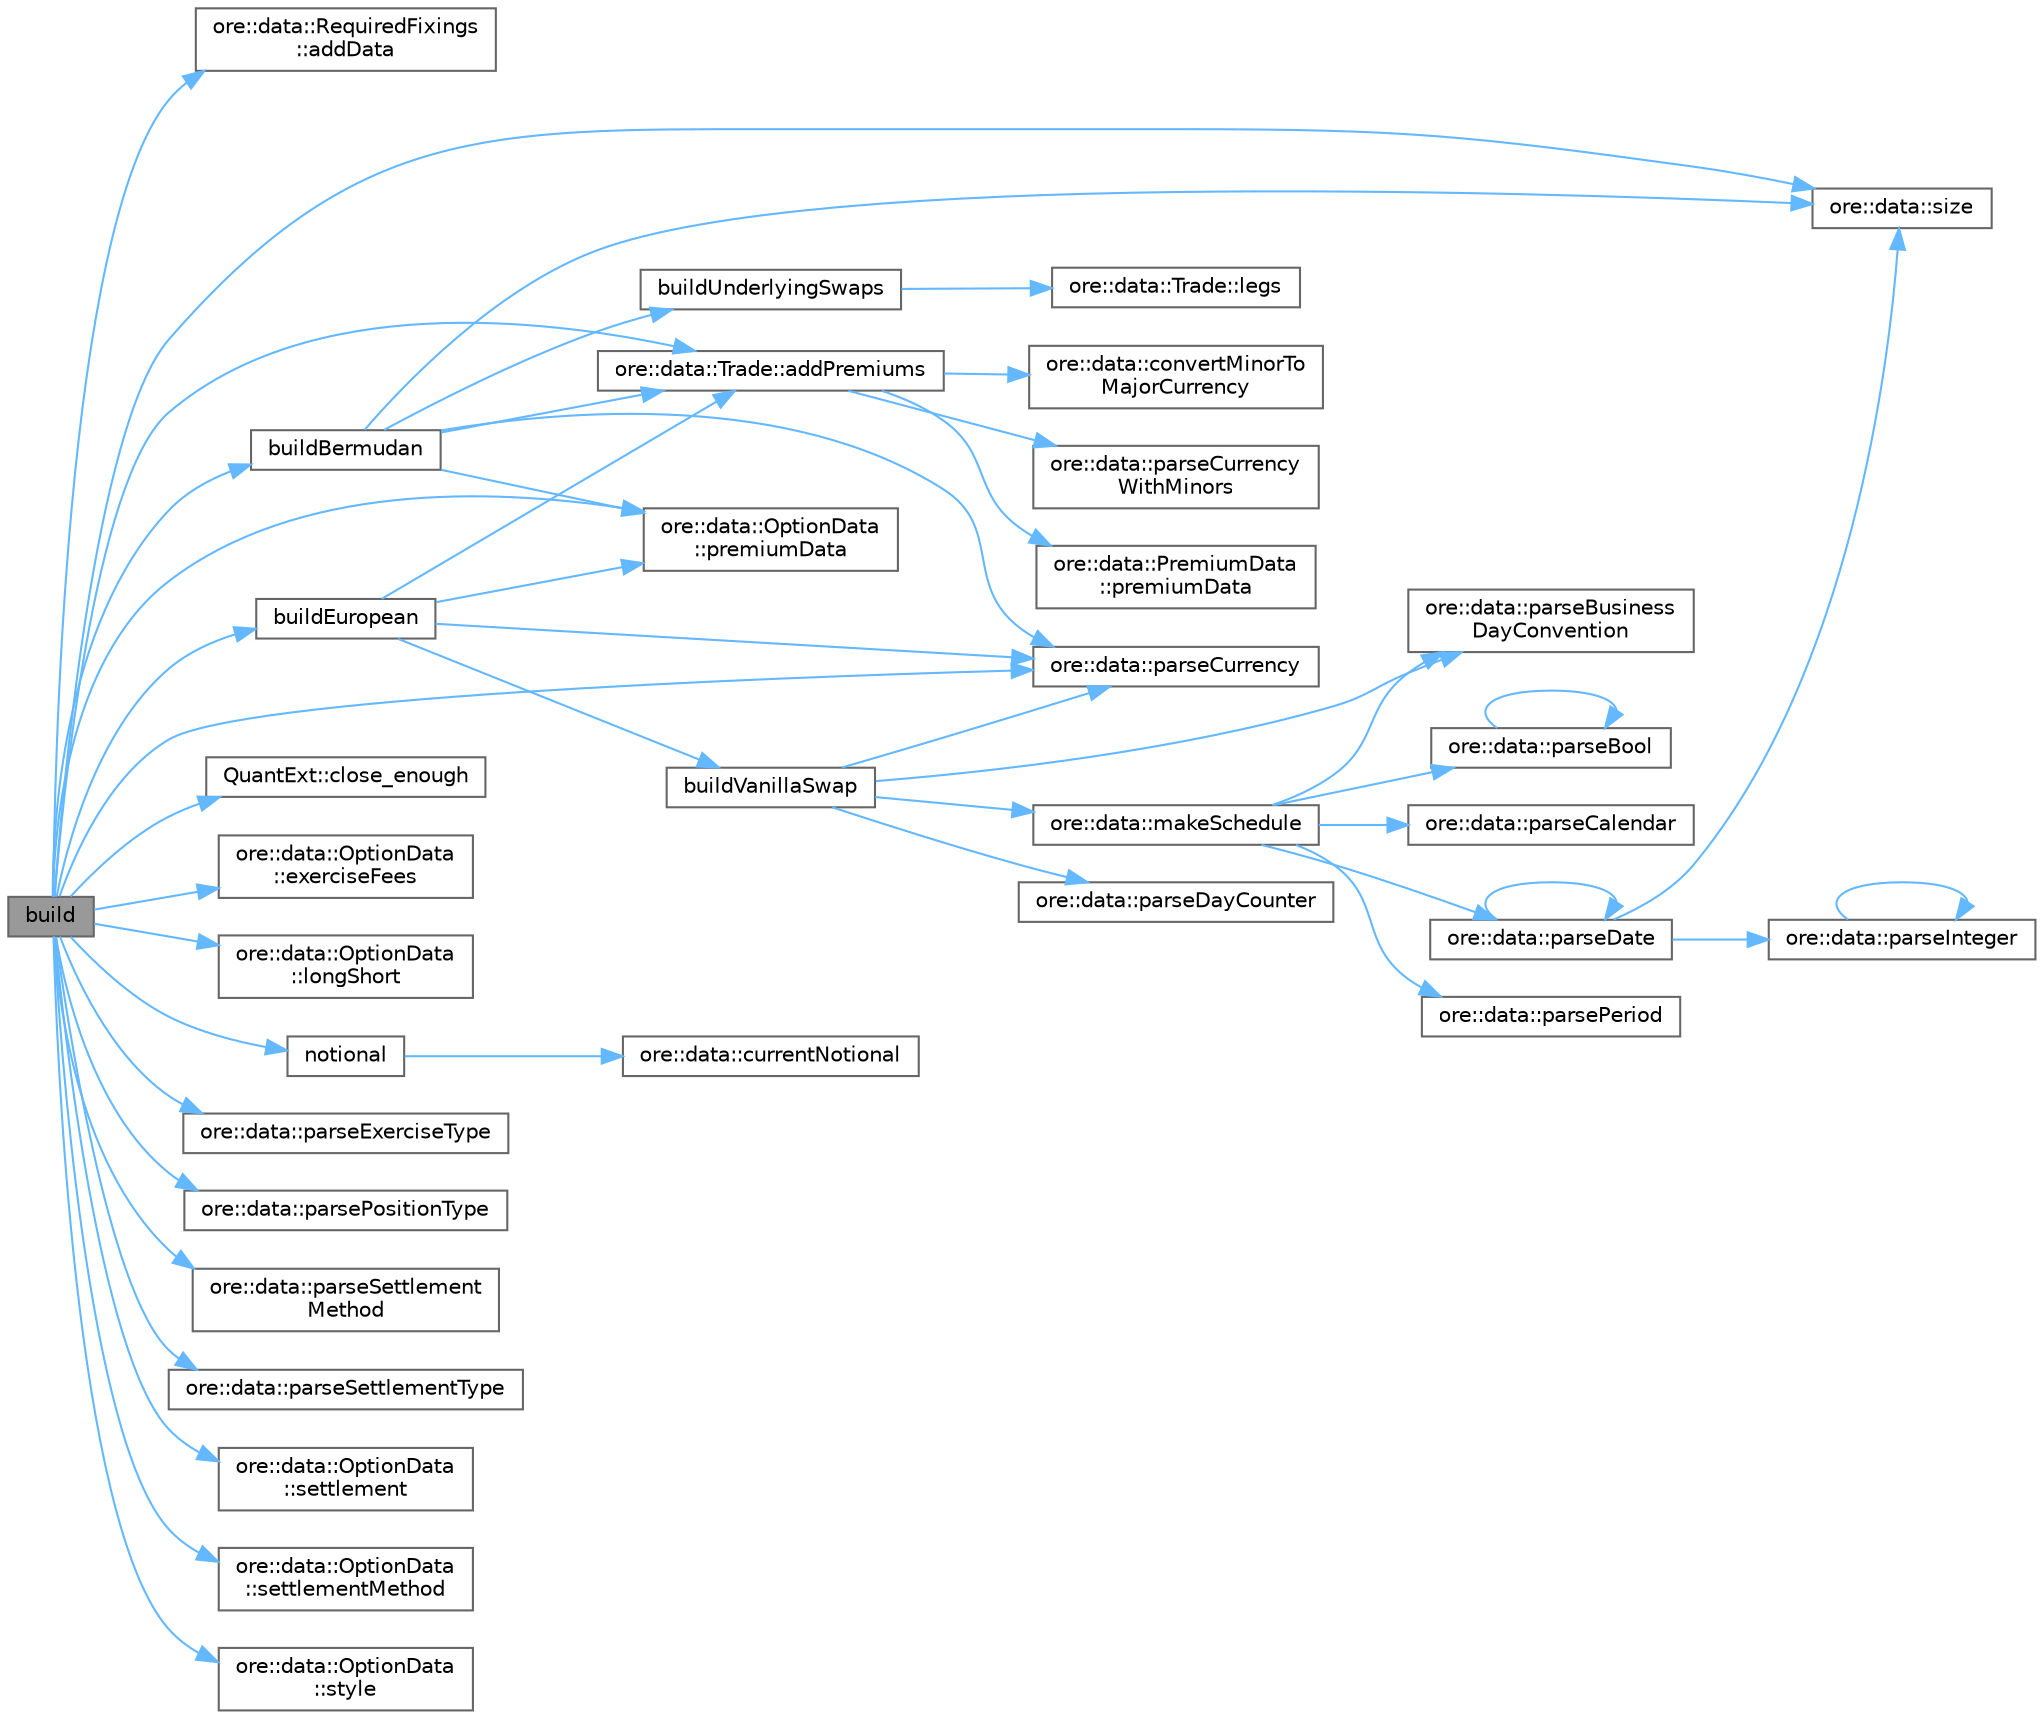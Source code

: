 digraph "build"
{
 // INTERACTIVE_SVG=YES
 // LATEX_PDF_SIZE
  bgcolor="transparent";
  edge [fontname=Helvetica,fontsize=10,labelfontname=Helvetica,labelfontsize=10];
  node [fontname=Helvetica,fontsize=10,shape=box,height=0.2,width=0.4];
  rankdir="LR";
  Node1 [label="build",height=0.2,width=0.4,color="gray40", fillcolor="grey60", style="filled", fontcolor="black",tooltip=" "];
  Node1 -> Node2 [color="steelblue1",style="solid"];
  Node2 [label="ore::data::RequiredFixings\l::addData",height=0.2,width=0.4,color="grey40", fillcolor="white", style="filled",URL="$classore_1_1data_1_1_required_fixings.html#a6239d4397d1d7eb1de886f13bdc8d9d4",tooltip=" "];
  Node1 -> Node3 [color="steelblue1",style="solid"];
  Node3 [label="ore::data::Trade::addPremiums",height=0.2,width=0.4,color="grey40", fillcolor="white", style="filled",URL="$classore_1_1data_1_1_trade.html#aeda0a71da18a4f5f9960d06cfa18b283",tooltip=" "];
  Node3 -> Node4 [color="steelblue1",style="solid"];
  Node4 [label="ore::data::convertMinorTo\lMajorCurrency",height=0.2,width=0.4,color="grey40", fillcolor="white", style="filled",URL="$group__utilities.html#ga63a24b69574b9f0dc9f49cddbcaa242e",tooltip="Convert a value from a minor ccy to major."];
  Node3 -> Node5 [color="steelblue1",style="solid"];
  Node5 [label="ore::data::parseCurrency\lWithMinors",height=0.2,width=0.4,color="grey40", fillcolor="white", style="filled",URL="$group__utilities.html#ga5816082aca07feca7ec905758bd09392",tooltip="Convert text to QuantLib::Currency."];
  Node3 -> Node6 [color="steelblue1",style="solid"];
  Node6 [label="ore::data::PremiumData\l::premiumData",height=0.2,width=0.4,color="grey40", fillcolor="white", style="filled",URL="$classore_1_1data_1_1_premium_data.html#a123c02cf2a8c6d52ae16203dbde172fa",tooltip=" "];
  Node1 -> Node7 [color="steelblue1",style="solid"];
  Node7 [label="buildBermudan",height=0.2,width=0.4,color="grey40", fillcolor="white", style="filled",URL="$classore_1_1data_1_1_swaption.html#a1630099401d431e9e330e298ebaf6c12",tooltip="build all other types of Swaptions"];
  Node7 -> Node3 [color="steelblue1",style="solid"];
  Node7 -> Node8 [color="steelblue1",style="solid"];
  Node8 [label="buildUnderlyingSwaps",height=0.2,width=0.4,color="grey40", fillcolor="white", style="filled",URL="$classore_1_1data_1_1_swaption.html#add54503e52ac0038e44a9d4716360741",tooltip="build underlying swaps for exposure simulation"];
  Node8 -> Node9 [color="steelblue1",style="solid"];
  Node9 [label="ore::data::Trade::legs",height=0.2,width=0.4,color="grey40", fillcolor="white", style="filled",URL="$classore_1_1data_1_1_trade.html#a58bdcfd300ca4bbc699e91494397072e",tooltip=" "];
  Node7 -> Node10 [color="steelblue1",style="solid"];
  Node10 [label="ore::data::parseCurrency",height=0.2,width=0.4,color="grey40", fillcolor="white", style="filled",URL="$group__utilities.html#ga6e9e781a58e78200301c76161589fc7b",tooltip="Convert text to QuantLib::Currency."];
  Node7 -> Node11 [color="steelblue1",style="solid"];
  Node11 [label="ore::data::OptionData\l::premiumData",height=0.2,width=0.4,color="grey40", fillcolor="white", style="filled",URL="$classore_1_1data_1_1_option_data.html#adcb66e32b32e9b291c5a6f37e82c5692",tooltip=" "];
  Node7 -> Node12 [color="steelblue1",style="solid"];
  Node12 [label="ore::data::size",height=0.2,width=0.4,color="grey40", fillcolor="white", style="filled",URL="$namespaceore_1_1data.html#a777e216dee6069b548bb87da7152699e",tooltip=" "];
  Node1 -> Node13 [color="steelblue1",style="solid"];
  Node13 [label="buildEuropean",height=0.2,width=0.4,color="grey40", fillcolor="white", style="filled",URL="$classore_1_1data_1_1_swaption.html#a5c86b989ca674e6b0769d4e01381b9b3",tooltip="build European Vanilla Swaption"];
  Node13 -> Node3 [color="steelblue1",style="solid"];
  Node13 -> Node14 [color="steelblue1",style="solid"];
  Node14 [label="buildVanillaSwap",height=0.2,width=0.4,color="grey40", fillcolor="white", style="filled",URL="$classore_1_1data_1_1_swaption.html#a909f62d8c8d709750306b4011b544460",tooltip=" "];
  Node14 -> Node15 [color="steelblue1",style="solid"];
  Node15 [label="ore::data::makeSchedule",height=0.2,width=0.4,color="grey40", fillcolor="white", style="filled",URL="$namespaceore_1_1data.html#af158e922cf963a59228878344ca5858d",tooltip=" "];
  Node15 -> Node16 [color="steelblue1",style="solid"];
  Node16 [label="ore::data::parseBool",height=0.2,width=0.4,color="grey40", fillcolor="white", style="filled",URL="$group__utilities.html#ga94621f11193864fa1338296232dc5be9",tooltip="Convert text to bool."];
  Node16 -> Node16 [color="steelblue1",style="solid"];
  Node15 -> Node17 [color="steelblue1",style="solid"];
  Node17 [label="ore::data::parseBusiness\lDayConvention",height=0.2,width=0.4,color="grey40", fillcolor="white", style="filled",URL="$group__utilities.html#ga86adcf55f91e340ff40783964666e732",tooltip="Convert text to QuantLib::BusinessDayConvention."];
  Node15 -> Node18 [color="steelblue1",style="solid"];
  Node18 [label="ore::data::parseCalendar",height=0.2,width=0.4,color="grey40", fillcolor="white", style="filled",URL="$group__utilities.html#ga0f72d6fcccae10a674bdcd5095200f14",tooltip="Convert text to QuantLib::Calendar."];
  Node15 -> Node19 [color="steelblue1",style="solid"];
  Node19 [label="ore::data::parseDate",height=0.2,width=0.4,color="grey40", fillcolor="white", style="filled",URL="$group__utilities.html#ga59b5fdda574d90facae95dec2d13040d",tooltip="Convert std::string to QuantLib::Date."];
  Node19 -> Node19 [color="steelblue1",style="solid"];
  Node19 -> Node20 [color="steelblue1",style="solid"];
  Node20 [label="ore::data::parseInteger",height=0.2,width=0.4,color="grey40", fillcolor="white", style="filled",URL="$group__utilities.html#gaecd67eda4fb5f4859bb8f6d383547721",tooltip="Convert text to QuantLib::Integer."];
  Node20 -> Node20 [color="steelblue1",style="solid"];
  Node19 -> Node12 [color="steelblue1",style="solid"];
  Node15 -> Node21 [color="steelblue1",style="solid"];
  Node21 [label="ore::data::parsePeriod",height=0.2,width=0.4,color="grey40", fillcolor="white", style="filled",URL="$group__utilities.html#ga8e0623e2cb01e250e9cfec4619256208",tooltip="Convert text to QuantLib::Period."];
  Node14 -> Node17 [color="steelblue1",style="solid"];
  Node14 -> Node10 [color="steelblue1",style="solid"];
  Node14 -> Node22 [color="steelblue1",style="solid"];
  Node22 [label="ore::data::parseDayCounter",height=0.2,width=0.4,color="grey40", fillcolor="white", style="filled",URL="$group__utilities.html#gaefb008d0de256c79140545d9c7549093",tooltip="Convert text to QuantLib::DayCounter."];
  Node13 -> Node10 [color="steelblue1",style="solid"];
  Node13 -> Node11 [color="steelblue1",style="solid"];
  Node1 -> Node23 [color="steelblue1",style="solid"];
  Node23 [label="QuantExt::close_enough",height=0.2,width=0.4,color="grey40", fillcolor="white", style="filled",URL="C:/dev/ORE/documentation/QuantExt/doc/quantext.tag$namespace_quant_ext.html#a1cab4fb6a720eff245acb9f3a7a9e7c5",tooltip=" "];
  Node1 -> Node24 [color="steelblue1",style="solid"];
  Node24 [label="ore::data::OptionData\l::exerciseFees",height=0.2,width=0.4,color="grey40", fillcolor="white", style="filled",URL="$classore_1_1data_1_1_option_data.html#aee07bd2e2fa4cb71fe664c2251db9b9e",tooltip=" "];
  Node1 -> Node25 [color="steelblue1",style="solid"];
  Node25 [label="ore::data::OptionData\l::longShort",height=0.2,width=0.4,color="grey40", fillcolor="white", style="filled",URL="$classore_1_1data_1_1_option_data.html#a50b9f07b1c2bd1b4fea7f2e7da7fdb2b",tooltip=" "];
  Node1 -> Node26 [color="steelblue1",style="solid"];
  Node26 [label="notional",height=0.2,width=0.4,color="grey40", fillcolor="white", style="filled",URL="$classore_1_1data_1_1_swaption.html#a70619a91ccb26e89d3e8b56e39fd19ab",tooltip="Return the current notional in npvCurrency. See individual sub-classes for the precise definition."];
  Node26 -> Node27 [color="steelblue1",style="solid"];
  Node27 [label="ore::data::currentNotional",height=0.2,width=0.4,color="grey40", fillcolor="white", style="filled",URL="$namespaceore_1_1data.html#a43e91fce1c1cb13a28fa91d7d893109d",tooltip=" "];
  Node1 -> Node10 [color="steelblue1",style="solid"];
  Node1 -> Node28 [color="steelblue1",style="solid"];
  Node28 [label="ore::data::parseExerciseType",height=0.2,width=0.4,color="grey40", fillcolor="white", style="filled",URL="$group__utilities.html#ga20c18a22a7c42fb8d358d9778a956011",tooltip="Convert text to QuantLib::Exercise::Type."];
  Node1 -> Node29 [color="steelblue1",style="solid"];
  Node29 [label="ore::data::parsePositionType",height=0.2,width=0.4,color="grey40", fillcolor="white", style="filled",URL="$group__utilities.html#ga71937c757a73b33221be6ce6a8046839",tooltip="Convert text to QuantLib::Position::Type."];
  Node1 -> Node30 [color="steelblue1",style="solid"];
  Node30 [label="ore::data::parseSettlement\lMethod",height=0.2,width=0.4,color="grey40", fillcolor="white", style="filled",URL="$group__utilities.html#ga57ce45e5fb84e56768e9542c7ee5aacd",tooltip="Convert text to QuantLib::Settlement::Method."];
  Node1 -> Node31 [color="steelblue1",style="solid"];
  Node31 [label="ore::data::parseSettlementType",height=0.2,width=0.4,color="grey40", fillcolor="white", style="filled",URL="$group__utilities.html#gaedc713e911316c8eb473fdaf83fcfaa6",tooltip="Convert text to QuantLib::Settlement::Type."];
  Node1 -> Node11 [color="steelblue1",style="solid"];
  Node1 -> Node32 [color="steelblue1",style="solid"];
  Node32 [label="ore::data::OptionData\l::settlement",height=0.2,width=0.4,color="grey40", fillcolor="white", style="filled",URL="$classore_1_1data_1_1_option_data.html#a77098ad5025357188934116cfc632fd3",tooltip=" "];
  Node1 -> Node33 [color="steelblue1",style="solid"];
  Node33 [label="ore::data::OptionData\l::settlementMethod",height=0.2,width=0.4,color="grey40", fillcolor="white", style="filled",URL="$classore_1_1data_1_1_option_data.html#a214f43b4c6203e3f57aa684235313b08",tooltip=" "];
  Node1 -> Node12 [color="steelblue1",style="solid"];
  Node1 -> Node34 [color="steelblue1",style="solid"];
  Node34 [label="ore::data::OptionData\l::style",height=0.2,width=0.4,color="grey40", fillcolor="white", style="filled",URL="$classore_1_1data_1_1_option_data.html#a657c7d1172af0024c7594ad4082a040e",tooltip=" "];
}

